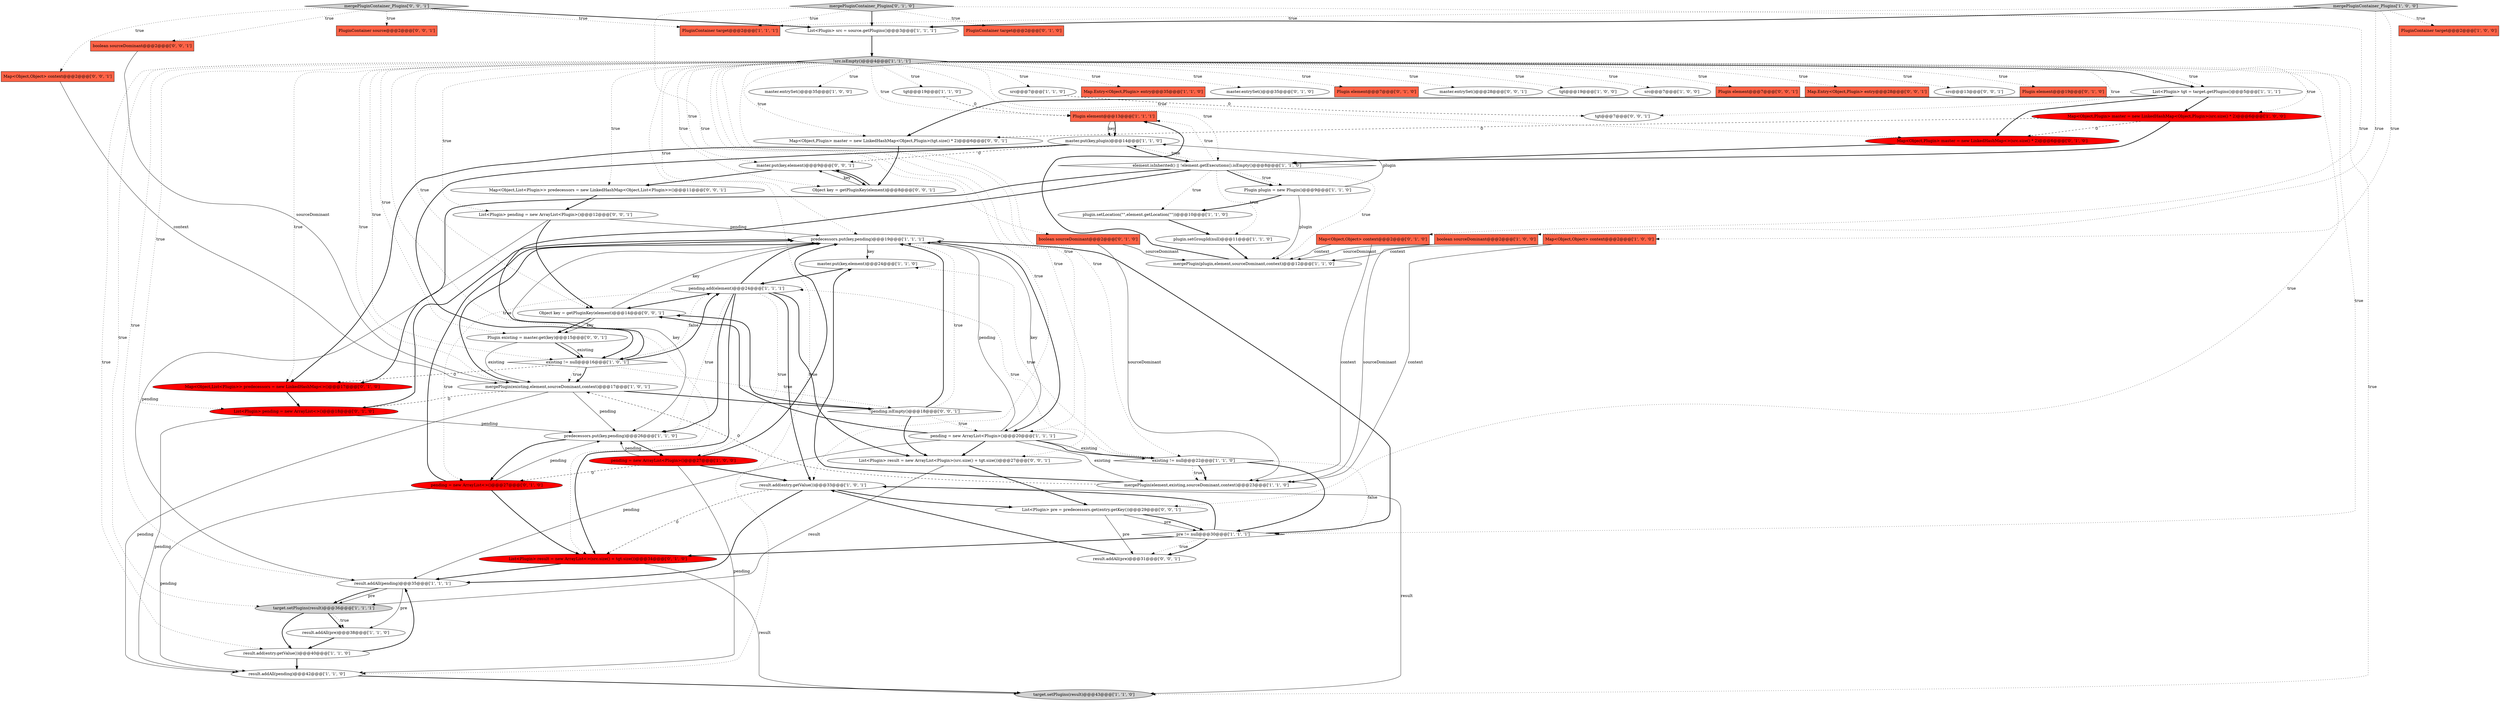 digraph {
67 [style = filled, label = "Map<Object,List<Plugin>> predecessors = new LinkedHashMap<Object,List<Plugin>>()@@@11@@@['0', '0', '1']", fillcolor = white, shape = ellipse image = "AAA0AAABBB3BBB"];
20 [style = filled, label = "PluginContainer target@@@2@@@['1', '1', '1']", fillcolor = tomato, shape = box image = "AAA0AAABBB1BBB"];
17 [style = filled, label = "master.entrySet()@@@35@@@['1', '0', '0']", fillcolor = white, shape = ellipse image = "AAA0AAABBB1BBB"];
38 [style = filled, label = "Plugin element@@@13@@@['1', '1', '1']", fillcolor = tomato, shape = box image = "AAA0AAABBB1BBB"];
2 [style = filled, label = "!src.isEmpty()@@@4@@@['1', '1', '1']", fillcolor = lightgray, shape = diamond image = "AAA0AAABBB1BBB"];
5 [style = filled, label = "result.add(entry.getValue())@@@40@@@['1', '1', '0']", fillcolor = white, shape = ellipse image = "AAA0AAABBB1BBB"];
35 [style = filled, label = "List<Plugin> tgt = target.getPlugins()@@@5@@@['1', '1', '1']", fillcolor = white, shape = ellipse image = "AAA0AAABBB1BBB"];
70 [style = filled, label = "tgt@@@7@@@['0', '0', '1']", fillcolor = white, shape = ellipse image = "AAA0AAABBB3BBB"];
51 [style = filled, label = "Map<Object,Plugin> master = new LinkedHashMap<>(src.size() * 2)@@@6@@@['0', '1', '0']", fillcolor = red, shape = ellipse image = "AAA1AAABBB2BBB"];
32 [style = filled, label = "result.addAll(pre)@@@38@@@['1', '1', '0']", fillcolor = white, shape = ellipse image = "AAA0AAABBB1BBB"];
11 [style = filled, label = "Plugin plugin = new Plugin()@@@9@@@['1', '1', '0']", fillcolor = white, shape = ellipse image = "AAA0AAABBB1BBB"];
71 [style = filled, label = "List<Plugin> pending = new ArrayList<Plugin>()@@@12@@@['0', '0', '1']", fillcolor = white, shape = ellipse image = "AAA0AAABBB3BBB"];
18 [style = filled, label = "Map.Entry<Object,Plugin> entry@@@35@@@['1', '1', '0']", fillcolor = tomato, shape = box image = "AAA0AAABBB1BBB"];
6 [style = filled, label = "boolean sourceDominant@@@2@@@['1', '0', '0']", fillcolor = tomato, shape = box image = "AAA0AAABBB1BBB"];
22 [style = filled, label = "target.setPlugins(result)@@@43@@@['1', '1', '0']", fillcolor = lightgray, shape = ellipse image = "AAA0AAABBB1BBB"];
9 [style = filled, label = "master.put(key,element)@@@24@@@['1', '1', '0']", fillcolor = white, shape = ellipse image = "AAA0AAABBB1BBB"];
8 [style = filled, label = "PluginContainer target@@@2@@@['1', '0', '0']", fillcolor = tomato, shape = box image = "AAA0AAABBB1BBB"];
52 [style = filled, label = "mergePluginContainer_Plugins['0', '0', '1']", fillcolor = lightgray, shape = diamond image = "AAA0AAABBB3BBB"];
48 [style = filled, label = "master.entrySet()@@@35@@@['0', '1', '0']", fillcolor = white, shape = ellipse image = "AAA0AAABBB2BBB"];
57 [style = filled, label = "master.put(key,element)@@@9@@@['0', '0', '1']", fillcolor = white, shape = ellipse image = "AAA0AAABBB3BBB"];
25 [style = filled, label = "master.put(key,plugin)@@@14@@@['1', '1', '0']", fillcolor = white, shape = ellipse image = "AAA0AAABBB1BBB"];
68 [style = filled, label = "Object key = getPluginKey(element)@@@8@@@['0', '0', '1']", fillcolor = white, shape = ellipse image = "AAA0AAABBB3BBB"];
29 [style = filled, label = "result.addAll(pending)@@@35@@@['1', '1', '1']", fillcolor = white, shape = ellipse image = "AAA0AAABBB1BBB"];
69 [style = filled, label = "Plugin existing = master.get(key)@@@15@@@['0', '0', '1']", fillcolor = white, shape = ellipse image = "AAA0AAABBB3BBB"];
27 [style = filled, label = "result.add(entry.getValue())@@@33@@@['1', '0', '1']", fillcolor = white, shape = ellipse image = "AAA0AAABBB1BBB"];
46 [style = filled, label = "Plugin element@@@7@@@['0', '1', '0']", fillcolor = tomato, shape = box image = "AAA0AAABBB2BBB"];
13 [style = filled, label = "predecessors.put(key,pending)@@@19@@@['1', '1', '1']", fillcolor = white, shape = ellipse image = "AAA0AAABBB1BBB"];
50 [style = filled, label = "mergePluginContainer_Plugins['0', '1', '0']", fillcolor = lightgray, shape = diamond image = "AAA0AAABBB2BBB"];
10 [style = filled, label = "mergePluginContainer_Plugins['1', '0', '0']", fillcolor = lightgray, shape = diamond image = "AAA0AAABBB1BBB"];
54 [style = filled, label = "master.entrySet()@@@28@@@['0', '0', '1']", fillcolor = white, shape = ellipse image = "AAA0AAABBB3BBB"];
41 [style = filled, label = "List<Plugin> pending = new ArrayList<>()@@@18@@@['0', '1', '0']", fillcolor = red, shape = ellipse image = "AAA1AAABBB2BBB"];
60 [style = filled, label = "Object key = getPluginKey(element)@@@14@@@['0', '0', '1']", fillcolor = white, shape = ellipse image = "AAA0AAABBB3BBB"];
66 [style = filled, label = "List<Plugin> pre = predecessors.get(entry.getKey())@@@29@@@['0', '0', '1']", fillcolor = white, shape = ellipse image = "AAA0AAABBB3BBB"];
37 [style = filled, label = "tgt@@@19@@@['1', '1', '0']", fillcolor = white, shape = ellipse image = "AAA0AAABBB1BBB"];
49 [style = filled, label = "pending = new ArrayList<>()@@@27@@@['0', '1', '0']", fillcolor = red, shape = ellipse image = "AAA1AAABBB2BBB"];
43 [style = filled, label = "PluginContainer target@@@2@@@['0', '1', '0']", fillcolor = tomato, shape = box image = "AAA0AAABBB2BBB"];
42 [style = filled, label = "Map<Object,Object> context@@@2@@@['0', '1', '0']", fillcolor = tomato, shape = box image = "AAA0AAABBB2BBB"];
31 [style = filled, label = "tgt@@@19@@@['1', '0', '0']", fillcolor = white, shape = ellipse image = "AAA0AAABBB1BBB"];
15 [style = filled, label = "mergePlugin(existing,element,sourceDominant,context)@@@17@@@['1', '0', '1']", fillcolor = white, shape = ellipse image = "AAA0AAABBB1BBB"];
58 [style = filled, label = "result.addAll(pre)@@@31@@@['0', '0', '1']", fillcolor = white, shape = ellipse image = "AAA0AAABBB3BBB"];
61 [style = filled, label = "PluginContainer source@@@2@@@['0', '0', '1']", fillcolor = tomato, shape = box image = "AAA0AAABBB3BBB"];
33 [style = filled, label = "result.addAll(pending)@@@42@@@['1', '1', '0']", fillcolor = white, shape = ellipse image = "AAA0AAABBB1BBB"];
55 [style = filled, label = "boolean sourceDominant@@@2@@@['0', '0', '1']", fillcolor = tomato, shape = box image = "AAA0AAABBB3BBB"];
23 [style = filled, label = "pending = new ArrayList<Plugin>()@@@20@@@['1', '1', '1']", fillcolor = white, shape = ellipse image = "AAA0AAABBB1BBB"];
40 [style = filled, label = "boolean sourceDominant@@@2@@@['0', '1', '0']", fillcolor = tomato, shape = box image = "AAA0AAABBB2BBB"];
19 [style = filled, label = "mergePlugin(plugin,element,sourceDominant,context)@@@12@@@['1', '1', '0']", fillcolor = white, shape = ellipse image = "AAA0AAABBB1BBB"];
59 [style = filled, label = "Map<Object,Object> context@@@2@@@['0', '0', '1']", fillcolor = tomato, shape = box image = "AAA0AAABBB3BBB"];
47 [style = filled, label = "Map<Object,List<Plugin>> predecessors = new LinkedHashMap<>()@@@17@@@['0', '1', '0']", fillcolor = red, shape = ellipse image = "AAA1AAABBB2BBB"];
30 [style = filled, label = "plugin.setLocation(\"\",element.getLocation(\"\"))@@@10@@@['1', '1', '0']", fillcolor = white, shape = ellipse image = "AAA0AAABBB1BBB"];
62 [style = filled, label = "Map<Object,Plugin> master = new LinkedHashMap<Object,Plugin>(tgt.size() * 2)@@@6@@@['0', '0', '1']", fillcolor = white, shape = ellipse image = "AAA0AAABBB3BBB"];
63 [style = filled, label = "!pending.isEmpty()@@@18@@@['0', '0', '1']", fillcolor = white, shape = diamond image = "AAA0AAABBB3BBB"];
0 [style = filled, label = "src@@@7@@@['1', '0', '0']", fillcolor = white, shape = ellipse image = "AAA0AAABBB1BBB"];
34 [style = filled, label = "Map<Object,Plugin> master = new LinkedHashMap<Object,Plugin>(src.size() * 2)@@@6@@@['1', '0', '0']", fillcolor = red, shape = ellipse image = "AAA1AAABBB1BBB"];
3 [style = filled, label = "pre != null@@@30@@@['1', '1', '1']", fillcolor = white, shape = diamond image = "AAA0AAABBB1BBB"];
26 [style = filled, label = "pending = new ArrayList<Plugin>()@@@27@@@['1', '0', '0']", fillcolor = red, shape = ellipse image = "AAA1AAABBB1BBB"];
7 [style = filled, label = "target.setPlugins(result)@@@36@@@['1', '1', '1']", fillcolor = lightgray, shape = ellipse image = "AAA0AAABBB1BBB"];
14 [style = filled, label = "Map<Object,Object> context@@@2@@@['1', '0', '0']", fillcolor = tomato, shape = box image = "AAA0AAABBB1BBB"];
28 [style = filled, label = "element.isInherited() || !element.getExecutions().isEmpty()@@@8@@@['1', '1', '0']", fillcolor = white, shape = diamond image = "AAA0AAABBB1BBB"];
39 [style = filled, label = "pending.add(element)@@@24@@@['1', '1', '1']", fillcolor = white, shape = ellipse image = "AAA0AAABBB1BBB"];
56 [style = filled, label = "Plugin element@@@7@@@['0', '0', '1']", fillcolor = tomato, shape = box image = "AAA0AAABBB3BBB"];
65 [style = filled, label = "Map.Entry<Object,Plugin> entry@@@28@@@['0', '0', '1']", fillcolor = tomato, shape = box image = "AAA0AAABBB3BBB"];
24 [style = filled, label = "existing != null@@@22@@@['1', '1', '0']", fillcolor = white, shape = diamond image = "AAA0AAABBB1BBB"];
53 [style = filled, label = "src@@@13@@@['0', '0', '1']", fillcolor = white, shape = ellipse image = "AAA0AAABBB3BBB"];
12 [style = filled, label = "mergePlugin(element,existing,sourceDominant,context)@@@23@@@['1', '1', '0']", fillcolor = white, shape = ellipse image = "AAA0AAABBB1BBB"];
21 [style = filled, label = "existing != null@@@16@@@['1', '0', '1']", fillcolor = white, shape = diamond image = "AAA0AAABBB1BBB"];
45 [style = filled, label = "Plugin element@@@19@@@['0', '1', '0']", fillcolor = tomato, shape = box image = "AAA0AAABBB2BBB"];
1 [style = filled, label = "src@@@7@@@['1', '1', '0']", fillcolor = white, shape = ellipse image = "AAA0AAABBB1BBB"];
16 [style = filled, label = "predecessors.put(key,pending)@@@26@@@['1', '1', '0']", fillcolor = white, shape = ellipse image = "AAA0AAABBB1BBB"];
44 [style = filled, label = "List<Plugin> result = new ArrayList<>(src.size() + tgt.size())@@@34@@@['0', '1', '0']", fillcolor = red, shape = ellipse image = "AAA1AAABBB2BBB"];
36 [style = filled, label = "List<Plugin> src = source.getPlugins()@@@3@@@['1', '1', '1']", fillcolor = white, shape = ellipse image = "AAA0AAABBB1BBB"];
4 [style = filled, label = "plugin.setGroupId(null)@@@11@@@['1', '1', '0']", fillcolor = white, shape = ellipse image = "AAA0AAABBB1BBB"];
64 [style = filled, label = "List<Plugin> result = new ArrayList<Plugin>(src.size() + tgt.size())@@@27@@@['0', '0', '1']", fillcolor = white, shape = ellipse image = "AAA0AAABBB3BBB"];
28->11 [style = dotted, label="true"];
2->35 [style = bold, label=""];
24->12 [style = dotted, label="true"];
7->32 [style = bold, label=""];
10->8 [style = dotted, label="true"];
69->21 [style = bold, label=""];
66->58 [style = solid, label="pre"];
2->22 [style = dotted, label="true"];
21->15 [style = dotted, label="true"];
11->19 [style = solid, label="plugin"];
21->63 [style = dotted, label="true"];
21->15 [style = bold, label=""];
28->25 [style = dotted, label="true"];
2->15 [style = dotted, label="true"];
52->61 [style = dotted, label="true"];
2->23 [style = dotted, label="true"];
25->57 [style = dashed, label="0"];
69->15 [style = solid, label="existing"];
2->37 [style = dotted, label="true"];
49->33 [style = solid, label="pending"];
13->9 [style = solid, label="key"];
67->71 [style = bold, label=""];
28->19 [style = dotted, label="true"];
24->3 [style = dotted, label="false"];
12->9 [style = bold, label=""];
2->18 [style = dotted, label="true"];
26->49 [style = dashed, label="0"];
71->60 [style = bold, label=""];
3->27 [style = bold, label=""];
39->60 [style = bold, label=""];
28->30 [style = dotted, label="true"];
52->20 [style = dotted, label="true"];
28->21 [style = bold, label=""];
57->67 [style = bold, label=""];
16->49 [style = bold, label=""];
10->20 [style = dotted, label="true"];
36->2 [style = bold, label=""];
49->13 [style = bold, label=""];
39->64 [style = bold, label=""];
2->48 [style = dotted, label="true"];
63->13 [style = bold, label=""];
14->12 [style = solid, label="context"];
23->13 [style = solid, label="pending"];
69->21 [style = solid, label="existing"];
41->33 [style = solid, label="pending"];
41->13 [style = bold, label=""];
25->21 [style = bold, label=""];
2->53 [style = dotted, label="true"];
2->3 [style = dotted, label="true"];
5->29 [style = bold, label=""];
25->47 [style = bold, label=""];
25->28 [style = bold, label=""];
15->13 [style = bold, label=""];
38->25 [style = solid, label="key"];
9->39 [style = bold, label=""];
51->28 [style = bold, label=""];
2->0 [style = dotted, label="true"];
10->6 [style = dotted, label="true"];
71->29 [style = solid, label="pending"];
2->47 [style = dotted, label="true"];
5->33 [style = bold, label=""];
2->29 [style = dotted, label="true"];
2->71 [style = dotted, label="true"];
29->32 [style = solid, label="pre"];
63->13 [style = dotted, label="true"];
2->24 [style = dotted, label="true"];
39->26 [style = dotted, label="true"];
34->51 [style = dashed, label="0"];
4->19 [style = bold, label=""];
11->25 [style = solid, label="plugin"];
16->26 [style = bold, label=""];
50->43 [style = dotted, label="true"];
2->21 [style = dotted, label="true"];
2->66 [style = dotted, label="true"];
6->19 [style = solid, label="sourceDominant"];
2->28 [style = dotted, label="true"];
52->59 [style = dotted, label="true"];
26->13 [style = bold, label=""];
42->12 [style = solid, label="context"];
26->27 [style = bold, label=""];
3->58 [style = dotted, label="true"];
7->5 [style = bold, label=""];
2->27 [style = dotted, label="true"];
64->7 [style = solid, label="result"];
64->66 [style = bold, label=""];
47->41 [style = bold, label=""];
66->3 [style = solid, label="pre"];
23->24 [style = solid, label="existing"];
38->25 [style = bold, label=""];
23->29 [style = solid, label="pending"];
23->64 [style = bold, label=""];
62->68 [style = bold, label=""];
15->33 [style = solid, label="pending"];
49->16 [style = solid, label="pending"];
52->36 [style = bold, label=""];
28->38 [style = dotted, label="true"];
3->58 [style = bold, label=""];
27->29 [style = bold, label=""];
2->41 [style = dotted, label="true"];
35->34 [style = bold, label=""];
19->38 [style = bold, label=""];
7->32 [style = dotted, label="true"];
24->3 [style = bold, label=""];
11->30 [style = bold, label=""];
35->51 [style = bold, label=""];
2->67 [style = dotted, label="true"];
13->23 [style = solid, label="key"];
2->70 [style = dotted, label="true"];
2->69 [style = dotted, label="true"];
59->15 [style = solid, label="context"];
24->12 [style = bold, label=""];
2->62 [style = dotted, label="true"];
26->16 [style = solid, label="pending"];
44->22 [style = solid, label="result"];
39->16 [style = bold, label=""];
63->23 [style = dotted, label="true"];
52->55 [style = dotted, label="true"];
68->57 [style = solid, label="key"];
39->13 [style = bold, label=""];
44->29 [style = bold, label=""];
28->47 [style = bold, label=""];
39->49 [style = dotted, label="true"];
49->44 [style = bold, label=""];
24->39 [style = dotted, label="true"];
2->57 [style = dotted, label="true"];
41->16 [style = solid, label="pending"];
26->33 [style = solid, label="pending"];
37->38 [style = dashed, label="0"];
13->16 [style = solid, label="key"];
15->41 [style = dashed, label="0"];
27->22 [style = solid, label="result"];
2->56 [style = dotted, label="true"];
57->68 [style = bold, label=""];
21->39 [style = dotted, label="false"];
34->28 [style = bold, label=""];
3->44 [style = bold, label=""];
63->60 [style = bold, label=""];
21->47 [style = dashed, label="0"];
21->39 [style = bold, label=""];
50->42 [style = dotted, label="true"];
2->35 [style = dotted, label="true"];
12->15 [style = dashed, label="0"];
15->16 [style = solid, label="pending"];
28->4 [style = dotted, label="true"];
27->44 [style = dashed, label="0"];
60->69 [style = bold, label=""];
2->5 [style = dotted, label="true"];
6->12 [style = solid, label="sourceDominant"];
2->54 [style = dotted, label="true"];
33->22 [style = bold, label=""];
60->69 [style = solid, label="key"];
32->5 [style = bold, label=""];
50->20 [style = dotted, label="true"];
58->27 [style = bold, label=""];
39->44 [style = bold, label=""];
50->40 [style = dotted, label="true"];
2->34 [style = dotted, label="true"];
2->44 [style = dotted, label="true"];
1->70 [style = dashed, label="0"];
63->64 [style = bold, label=""];
28->11 [style = bold, label=""];
2->17 [style = dotted, label="true"];
42->19 [style = solid, label="context"];
24->9 [style = dotted, label="true"];
2->45 [style = dotted, label="true"];
14->19 [style = solid, label="context"];
39->16 [style = dotted, label="true"];
39->27 [style = bold, label=""];
2->60 [style = dotted, label="true"];
2->31 [style = dotted, label="true"];
40->19 [style = solid, label="sourceDominant"];
10->36 [style = bold, label=""];
68->57 [style = bold, label=""];
23->60 [style = bold, label=""];
10->14 [style = dotted, label="true"];
2->68 [style = dotted, label="true"];
23->24 [style = bold, label=""];
55->15 [style = solid, label="sourceDominant"];
71->13 [style = solid, label="pending"];
2->33 [style = dotted, label="true"];
29->7 [style = solid, label="pre"];
2->1 [style = dotted, label="true"];
30->4 [style = bold, label=""];
50->36 [style = bold, label=""];
2->7 [style = dotted, label="true"];
2->64 [style = dotted, label="true"];
35->62 [style = bold, label=""];
13->23 [style = bold, label=""];
3->13 [style = bold, label=""];
29->7 [style = bold, label=""];
2->46 [style = dotted, label="true"];
2->65 [style = dotted, label="true"];
34->62 [style = dashed, label="0"];
66->3 [style = bold, label=""];
27->66 [style = bold, label=""];
2->38 [style = dotted, label="true"];
40->12 [style = solid, label="sourceDominant"];
60->13 [style = solid, label="key"];
15->63 [style = bold, label=""];
23->12 [style = solid, label="existing"];
2->13 [style = dotted, label="true"];
2->51 [style = dotted, label="true"];
}
